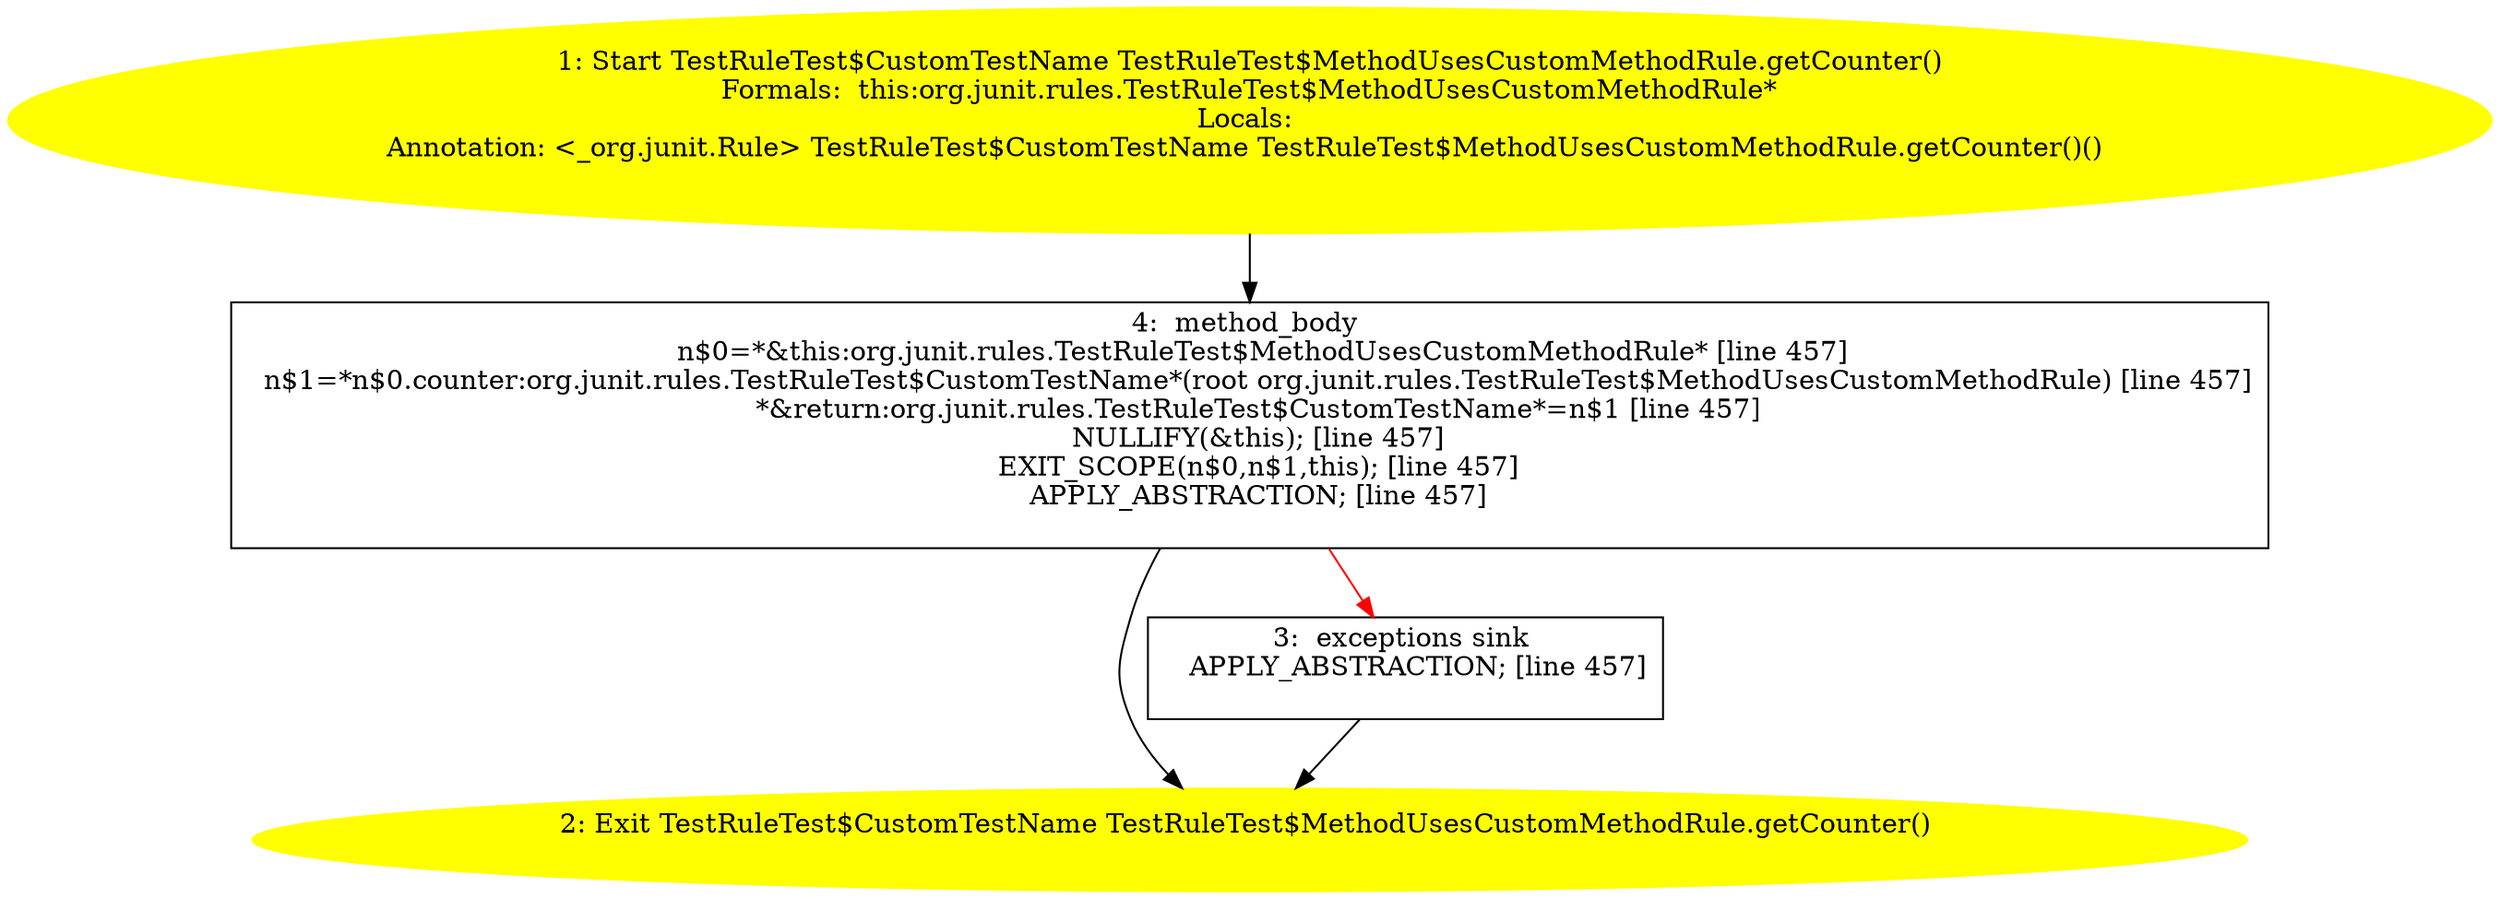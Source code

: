 /* @generated */
digraph cfg {
"org.junit.rules.TestRuleTest$MethodUsesCustomMethodRule.getCounter():org.junit.rules.TestRuleTest$Cu.757cb2dd6543070c08cc9598ff312a7b_1" [label="1: Start TestRuleTest$CustomTestName TestRuleTest$MethodUsesCustomMethodRule.getCounter()\nFormals:  this:org.junit.rules.TestRuleTest$MethodUsesCustomMethodRule*\nLocals: \nAnnotation: <_org.junit.Rule> TestRuleTest$CustomTestName TestRuleTest$MethodUsesCustomMethodRule.getCounter()() \n  " color=yellow style=filled]
	

	 "org.junit.rules.TestRuleTest$MethodUsesCustomMethodRule.getCounter():org.junit.rules.TestRuleTest$Cu.757cb2dd6543070c08cc9598ff312a7b_1" -> "org.junit.rules.TestRuleTest$MethodUsesCustomMethodRule.getCounter():org.junit.rules.TestRuleTest$Cu.757cb2dd6543070c08cc9598ff312a7b_4" ;
"org.junit.rules.TestRuleTest$MethodUsesCustomMethodRule.getCounter():org.junit.rules.TestRuleTest$Cu.757cb2dd6543070c08cc9598ff312a7b_2" [label="2: Exit TestRuleTest$CustomTestName TestRuleTest$MethodUsesCustomMethodRule.getCounter() \n  " color=yellow style=filled]
	

"org.junit.rules.TestRuleTest$MethodUsesCustomMethodRule.getCounter():org.junit.rules.TestRuleTest$Cu.757cb2dd6543070c08cc9598ff312a7b_3" [label="3:  exceptions sink \n   APPLY_ABSTRACTION; [line 457]\n " shape="box"]
	

	 "org.junit.rules.TestRuleTest$MethodUsesCustomMethodRule.getCounter():org.junit.rules.TestRuleTest$Cu.757cb2dd6543070c08cc9598ff312a7b_3" -> "org.junit.rules.TestRuleTest$MethodUsesCustomMethodRule.getCounter():org.junit.rules.TestRuleTest$Cu.757cb2dd6543070c08cc9598ff312a7b_2" ;
"org.junit.rules.TestRuleTest$MethodUsesCustomMethodRule.getCounter():org.junit.rules.TestRuleTest$Cu.757cb2dd6543070c08cc9598ff312a7b_4" [label="4:  method_body \n   n$0=*&this:org.junit.rules.TestRuleTest$MethodUsesCustomMethodRule* [line 457]\n  n$1=*n$0.counter:org.junit.rules.TestRuleTest$CustomTestName*(root org.junit.rules.TestRuleTest$MethodUsesCustomMethodRule) [line 457]\n  *&return:org.junit.rules.TestRuleTest$CustomTestName*=n$1 [line 457]\n  NULLIFY(&this); [line 457]\n  EXIT_SCOPE(n$0,n$1,this); [line 457]\n  APPLY_ABSTRACTION; [line 457]\n " shape="box"]
	

	 "org.junit.rules.TestRuleTest$MethodUsesCustomMethodRule.getCounter():org.junit.rules.TestRuleTest$Cu.757cb2dd6543070c08cc9598ff312a7b_4" -> "org.junit.rules.TestRuleTest$MethodUsesCustomMethodRule.getCounter():org.junit.rules.TestRuleTest$Cu.757cb2dd6543070c08cc9598ff312a7b_2" ;
	 "org.junit.rules.TestRuleTest$MethodUsesCustomMethodRule.getCounter():org.junit.rules.TestRuleTest$Cu.757cb2dd6543070c08cc9598ff312a7b_4" -> "org.junit.rules.TestRuleTest$MethodUsesCustomMethodRule.getCounter():org.junit.rules.TestRuleTest$Cu.757cb2dd6543070c08cc9598ff312a7b_3" [color="red" ];
}
